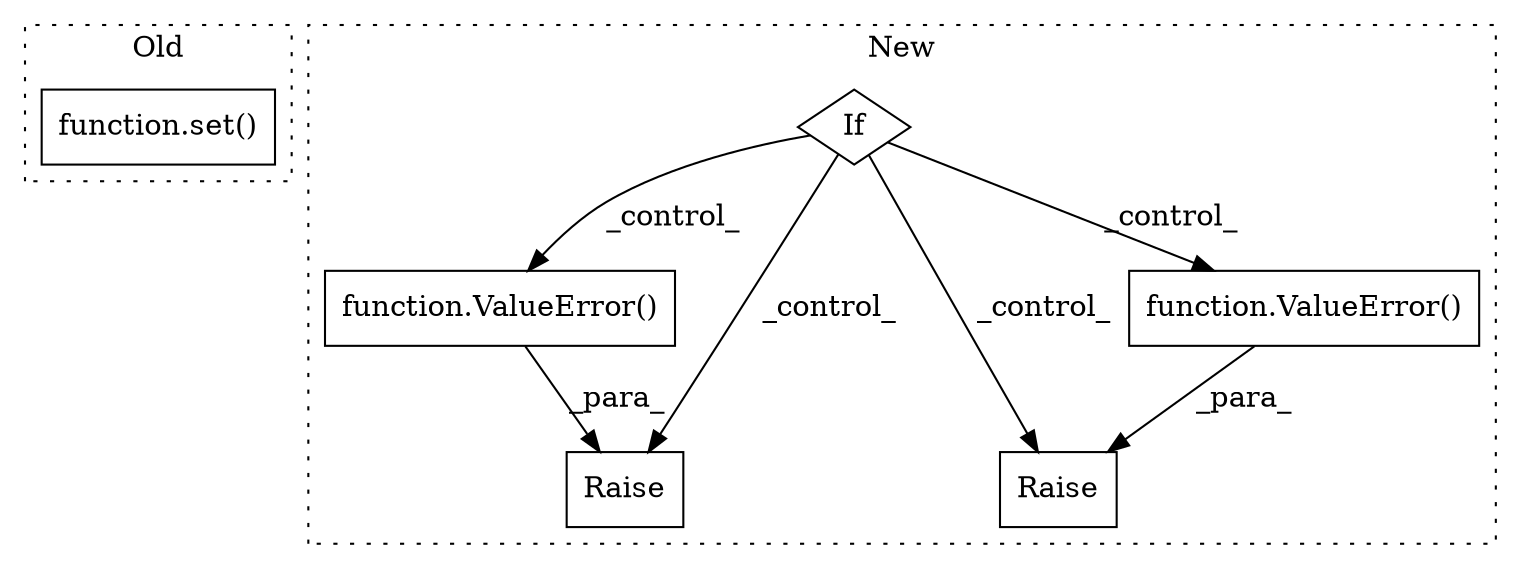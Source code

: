 digraph G {
subgraph cluster0 {
1 [label="function.set()" a="75" s="3130,3156" l="4,1" shape="box"];
label = "Old";
style="dotted";
}
subgraph cluster1 {
2 [label="function.ValueError()" a="75" s="4264,4304" l="11,1" shape="box"];
3 [label="Raise" a="91" s="4258" l="6" shape="box"];
4 [label="If" a="96" s="4021" l="3" shape="diamond"];
5 [label="Raise" a="91" s="4425" l="6" shape="box"];
6 [label="function.ValueError()" a="75" s="4431,4471" l="11,1" shape="box"];
label = "New";
style="dotted";
}
2 -> 3 [label="_para_"];
4 -> 5 [label="_control_"];
4 -> 6 [label="_control_"];
4 -> 3 [label="_control_"];
4 -> 2 [label="_control_"];
6 -> 5 [label="_para_"];
}